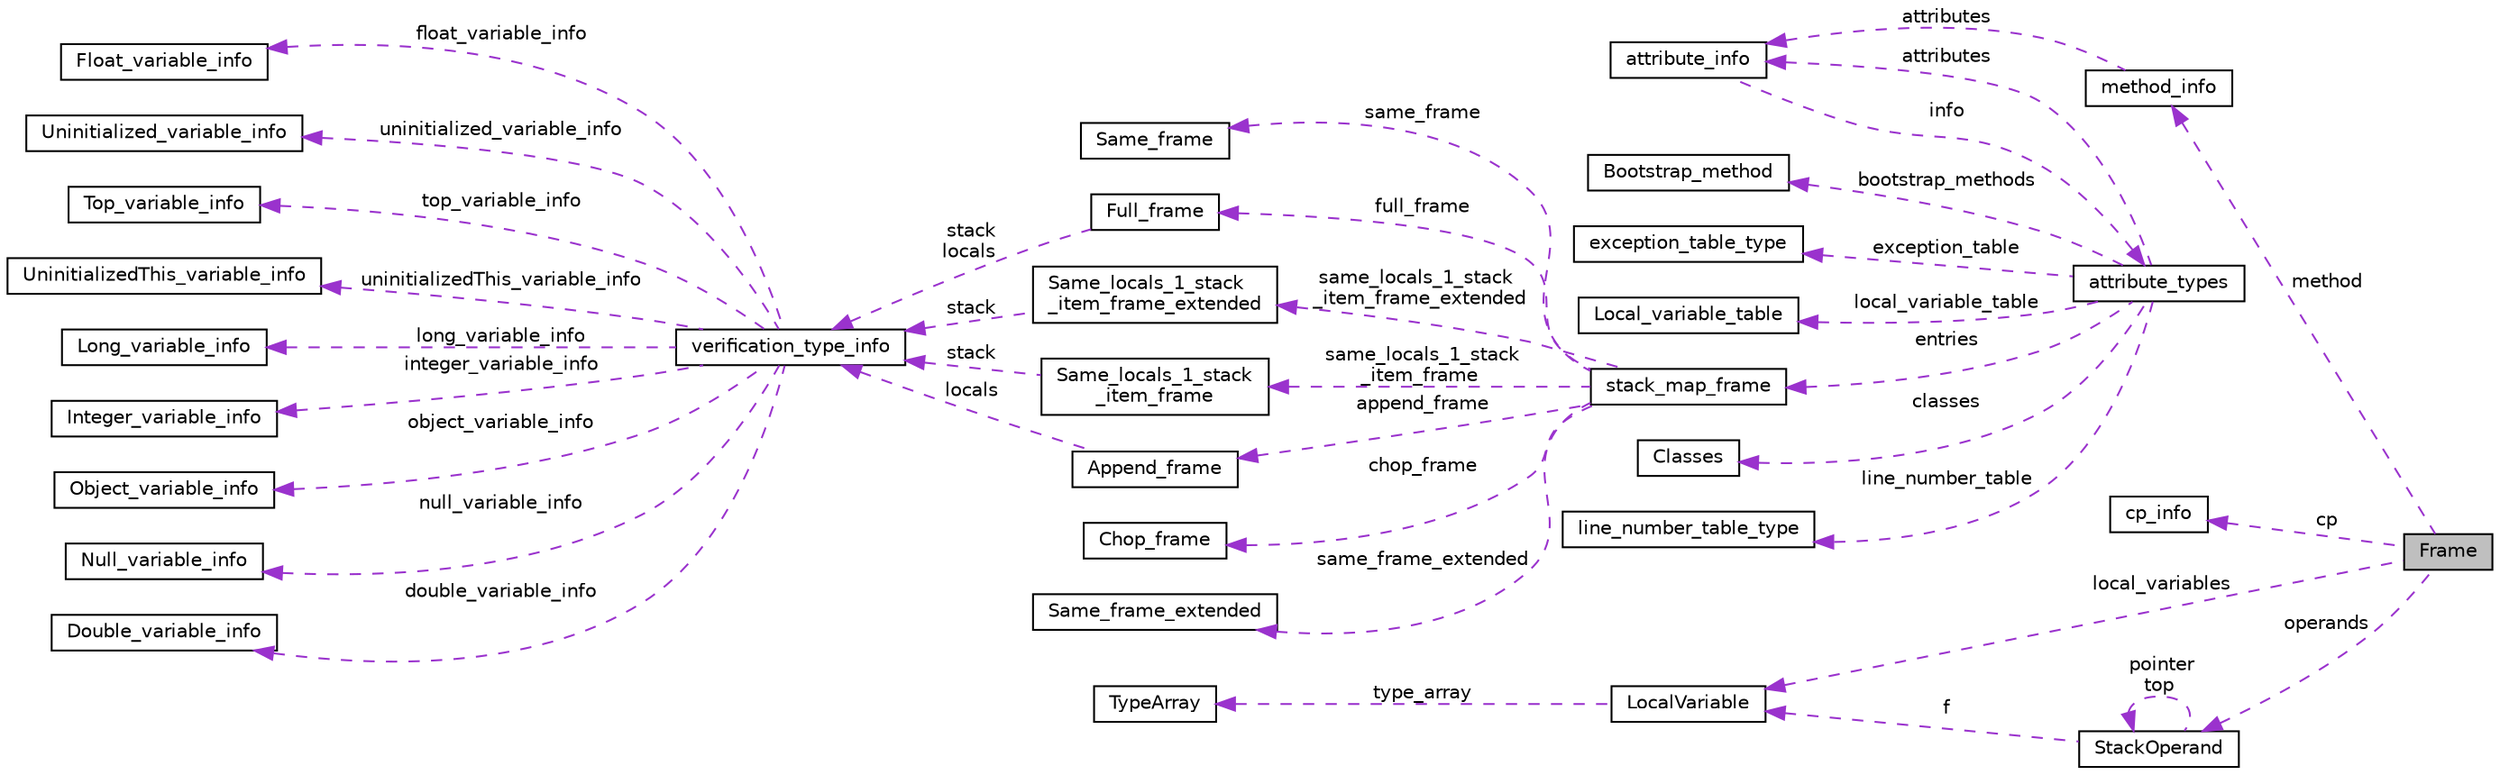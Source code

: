 digraph "Frame"
{
  edge [fontname="Helvetica",fontsize="10",labelfontname="Helvetica",labelfontsize="10"];
  node [fontname="Helvetica",fontsize="10",shape=record];
  rankdir="LR";
  Node1 [label="Frame",height=0.2,width=0.4,color="black", fillcolor="grey75", style="filled", fontcolor="black"];
  Node2 -> Node1 [dir="back",color="darkorchid3",fontsize="10",style="dashed",label=" method" ];
  Node2 [label="method_info",height=0.2,width=0.4,color="black", fillcolor="white", style="filled",URL="$structmethod__info.html"];
  Node3 -> Node2 [dir="back",color="darkorchid3",fontsize="10",style="dashed",label=" attributes" ];
  Node3 [label="attribute_info",height=0.2,width=0.4,color="black", fillcolor="white", style="filled",URL="$structattribute__info.html"];
  Node4 -> Node3 [dir="back",color="darkorchid3",fontsize="10",style="dashed",label=" info" ];
  Node4 [label="attribute_types",height=0.2,width=0.4,color="black", fillcolor="white", style="filled",URL="$unionattribute__types.html"];
  Node5 -> Node4 [dir="back",color="darkorchid3",fontsize="10",style="dashed",label=" bootstrap_methods" ];
  Node5 [label="Bootstrap_method",height=0.2,width=0.4,color="black", fillcolor="white", style="filled",URL="$structBootstrap__method.html"];
  Node6 -> Node4 [dir="back",color="darkorchid3",fontsize="10",style="dashed",label=" exception_table" ];
  Node6 [label="exception_table_type",height=0.2,width=0.4,color="black", fillcolor="white", style="filled",URL="$structexception__table__type.html"];
  Node7 -> Node4 [dir="back",color="darkorchid3",fontsize="10",style="dashed",label=" local_variable_table" ];
  Node7 [label="Local_variable_table",height=0.2,width=0.4,color="black", fillcolor="white", style="filled",URL="$structLocal__variable__table.html"];
  Node8 -> Node4 [dir="back",color="darkorchid3",fontsize="10",style="dashed",label=" entries" ];
  Node8 [label="stack_map_frame",height=0.2,width=0.4,color="black", fillcolor="white", style="filled",URL="$structstack__map__frame.html"];
  Node9 -> Node8 [dir="back",color="darkorchid3",fontsize="10",style="dashed",label=" same_frame" ];
  Node9 [label="Same_frame",height=0.2,width=0.4,color="black", fillcolor="white", style="filled",URL="$structSame__frame.html"];
  Node10 -> Node8 [dir="back",color="darkorchid3",fontsize="10",style="dashed",label=" full_frame" ];
  Node10 [label="Full_frame",height=0.2,width=0.4,color="black", fillcolor="white", style="filled",URL="$structFull__frame.html"];
  Node11 -> Node10 [dir="back",color="darkorchid3",fontsize="10",style="dashed",label=" stack\nlocals" ];
  Node11 [label="verification_type_info",height=0.2,width=0.4,color="black", fillcolor="white", style="filled",URL="$structverification__type__info.html"];
  Node12 -> Node11 [dir="back",color="darkorchid3",fontsize="10",style="dashed",label=" float_variable_info" ];
  Node12 [label="Float_variable_info",height=0.2,width=0.4,color="black", fillcolor="white", style="filled",URL="$structFloat__variable__info.html"];
  Node13 -> Node11 [dir="back",color="darkorchid3",fontsize="10",style="dashed",label=" uninitialized_variable_info" ];
  Node13 [label="Uninitialized_variable_info",height=0.2,width=0.4,color="black", fillcolor="white", style="filled",URL="$structUninitialized__variable__info.html"];
  Node14 -> Node11 [dir="back",color="darkorchid3",fontsize="10",style="dashed",label=" top_variable_info" ];
  Node14 [label="Top_variable_info",height=0.2,width=0.4,color="black", fillcolor="white", style="filled",URL="$structTop__variable__info.html"];
  Node15 -> Node11 [dir="back",color="darkorchid3",fontsize="10",style="dashed",label=" uninitializedThis_variable_info" ];
  Node15 [label="UninitializedThis_variable_info",height=0.2,width=0.4,color="black", fillcolor="white", style="filled",URL="$structUninitializedThis__variable__info.html"];
  Node16 -> Node11 [dir="back",color="darkorchid3",fontsize="10",style="dashed",label=" long_variable_info" ];
  Node16 [label="Long_variable_info",height=0.2,width=0.4,color="black", fillcolor="white", style="filled",URL="$structLong__variable__info.html"];
  Node17 -> Node11 [dir="back",color="darkorchid3",fontsize="10",style="dashed",label=" integer_variable_info" ];
  Node17 [label="Integer_variable_info",height=0.2,width=0.4,color="black", fillcolor="white", style="filled",URL="$structInteger__variable__info.html"];
  Node18 -> Node11 [dir="back",color="darkorchid3",fontsize="10",style="dashed",label=" object_variable_info" ];
  Node18 [label="Object_variable_info",height=0.2,width=0.4,color="black", fillcolor="white", style="filled",URL="$structObject__variable__info.html"];
  Node19 -> Node11 [dir="back",color="darkorchid3",fontsize="10",style="dashed",label=" null_variable_info" ];
  Node19 [label="Null_variable_info",height=0.2,width=0.4,color="black", fillcolor="white", style="filled",URL="$structNull__variable__info.html"];
  Node20 -> Node11 [dir="back",color="darkorchid3",fontsize="10",style="dashed",label=" double_variable_info" ];
  Node20 [label="Double_variable_info",height=0.2,width=0.4,color="black", fillcolor="white", style="filled",URL="$structDouble__variable__info.html"];
  Node21 -> Node8 [dir="back",color="darkorchid3",fontsize="10",style="dashed",label=" chop_frame" ];
  Node21 [label="Chop_frame",height=0.2,width=0.4,color="black", fillcolor="white", style="filled",URL="$structChop__frame.html"];
  Node22 -> Node8 [dir="back",color="darkorchid3",fontsize="10",style="dashed",label=" same_locals_1_stack\l_item_frame_extended" ];
  Node22 [label="Same_locals_1_stack\l_item_frame_extended",height=0.2,width=0.4,color="black", fillcolor="white", style="filled",URL="$structSame__locals__1__stack__item__frame__extended.html"];
  Node11 -> Node22 [dir="back",color="darkorchid3",fontsize="10",style="dashed",label=" stack" ];
  Node23 -> Node8 [dir="back",color="darkorchid3",fontsize="10",style="dashed",label=" same_locals_1_stack\l_item_frame" ];
  Node23 [label="Same_locals_1_stack\l_item_frame",height=0.2,width=0.4,color="black", fillcolor="white", style="filled",URL="$structSame__locals__1__stack__item__frame.html"];
  Node11 -> Node23 [dir="back",color="darkorchid3",fontsize="10",style="dashed",label=" stack" ];
  Node24 -> Node8 [dir="back",color="darkorchid3",fontsize="10",style="dashed",label=" append_frame" ];
  Node24 [label="Append_frame",height=0.2,width=0.4,color="black", fillcolor="white", style="filled",URL="$structAppend__frame.html"];
  Node11 -> Node24 [dir="back",color="darkorchid3",fontsize="10",style="dashed",label=" locals" ];
  Node25 -> Node8 [dir="back",color="darkorchid3",fontsize="10",style="dashed",label=" same_frame_extended" ];
  Node25 [label="Same_frame_extended",height=0.2,width=0.4,color="black", fillcolor="white", style="filled",URL="$structSame__frame__extended.html"];
  Node26 -> Node4 [dir="back",color="darkorchid3",fontsize="10",style="dashed",label=" classes" ];
  Node26 [label="Classes",height=0.2,width=0.4,color="black", fillcolor="white", style="filled",URL="$structClasses.html"];
  Node3 -> Node4 [dir="back",color="darkorchid3",fontsize="10",style="dashed",label=" attributes" ];
  Node27 -> Node4 [dir="back",color="darkorchid3",fontsize="10",style="dashed",label=" line_number_table" ];
  Node27 [label="line_number_table_type",height=0.2,width=0.4,color="black", fillcolor="white", style="filled",URL="$structline__number__table__type.html"];
  Node28 -> Node1 [dir="back",color="darkorchid3",fontsize="10",style="dashed",label=" cp" ];
  Node28 [label="cp_info",height=0.2,width=0.4,color="black", fillcolor="white", style="filled",URL="$structcp__info.html"];
  Node29 -> Node1 [dir="back",color="darkorchid3",fontsize="10",style="dashed",label=" local_variables" ];
  Node29 [label="LocalVariable",height=0.2,width=0.4,color="black", fillcolor="white", style="filled",URL="$structLocalVariable.html"];
  Node30 -> Node29 [dir="back",color="darkorchid3",fontsize="10",style="dashed",label=" type_array" ];
  Node30 [label="TypeArray",height=0.2,width=0.4,color="black", fillcolor="white", style="filled",URL="$structTypeArray.html"];
  Node31 -> Node1 [dir="back",color="darkorchid3",fontsize="10",style="dashed",label=" operands" ];
  Node31 [label="StackOperand",height=0.2,width=0.4,color="black", fillcolor="white", style="filled",URL="$structStackOperand.html"];
  Node29 -> Node31 [dir="back",color="darkorchid3",fontsize="10",style="dashed",label=" f" ];
  Node31 -> Node31 [dir="back",color="darkorchid3",fontsize="10",style="dashed",label=" pointer\ntop" ];
}
